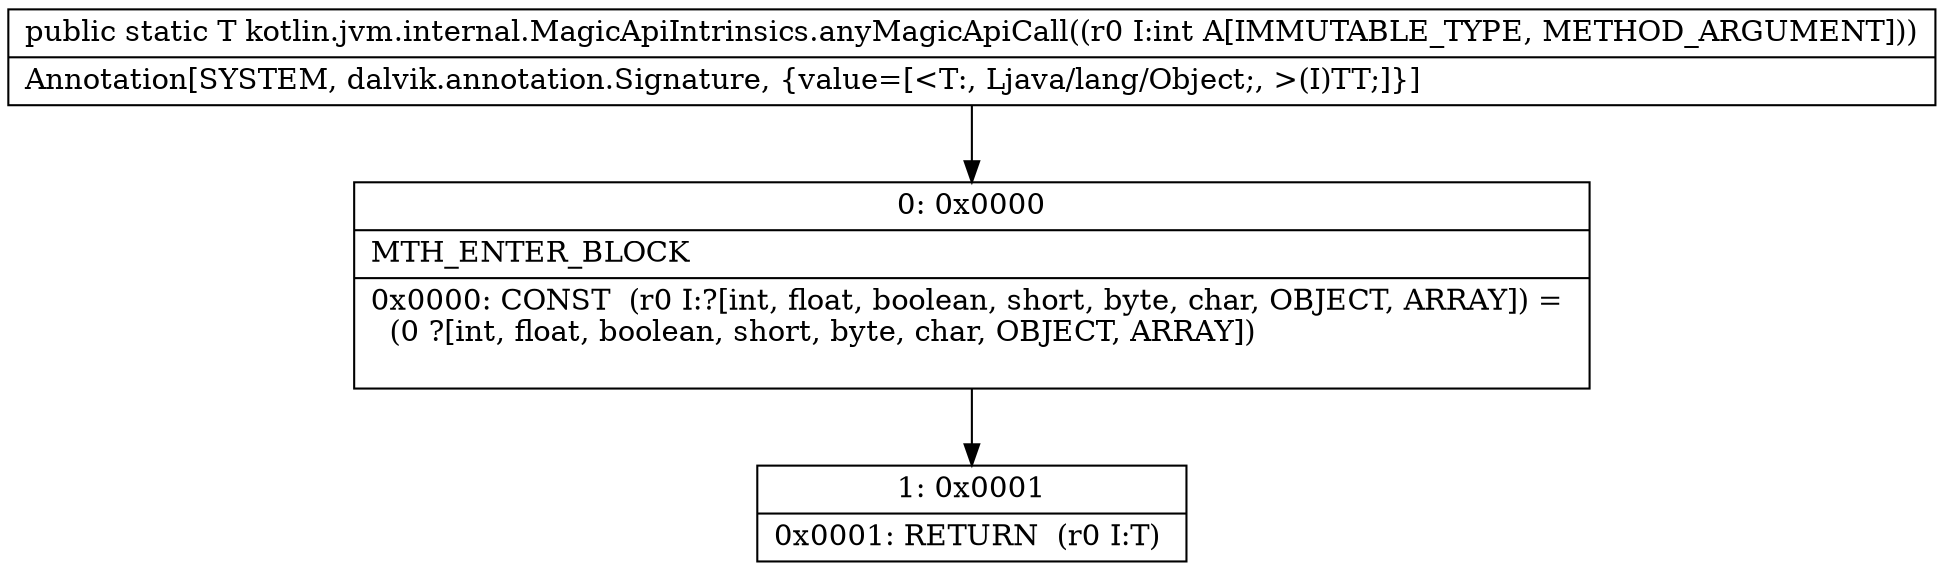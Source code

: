 digraph "CFG forkotlin.jvm.internal.MagicApiIntrinsics.anyMagicApiCall(I)Ljava\/lang\/Object;" {
Node_0 [shape=record,label="{0\:\ 0x0000|MTH_ENTER_BLOCK\l|0x0000: CONST  (r0 I:?[int, float, boolean, short, byte, char, OBJECT, ARRAY]) = \l  (0 ?[int, float, boolean, short, byte, char, OBJECT, ARRAY])\l \l}"];
Node_1 [shape=record,label="{1\:\ 0x0001|0x0001: RETURN  (r0 I:T) \l}"];
MethodNode[shape=record,label="{public static T kotlin.jvm.internal.MagicApiIntrinsics.anyMagicApiCall((r0 I:int A[IMMUTABLE_TYPE, METHOD_ARGUMENT]))  | Annotation[SYSTEM, dalvik.annotation.Signature, \{value=[\<T:, Ljava\/lang\/Object;, \>(I)TT;]\}]\l}"];
MethodNode -> Node_0;
Node_0 -> Node_1;
}

